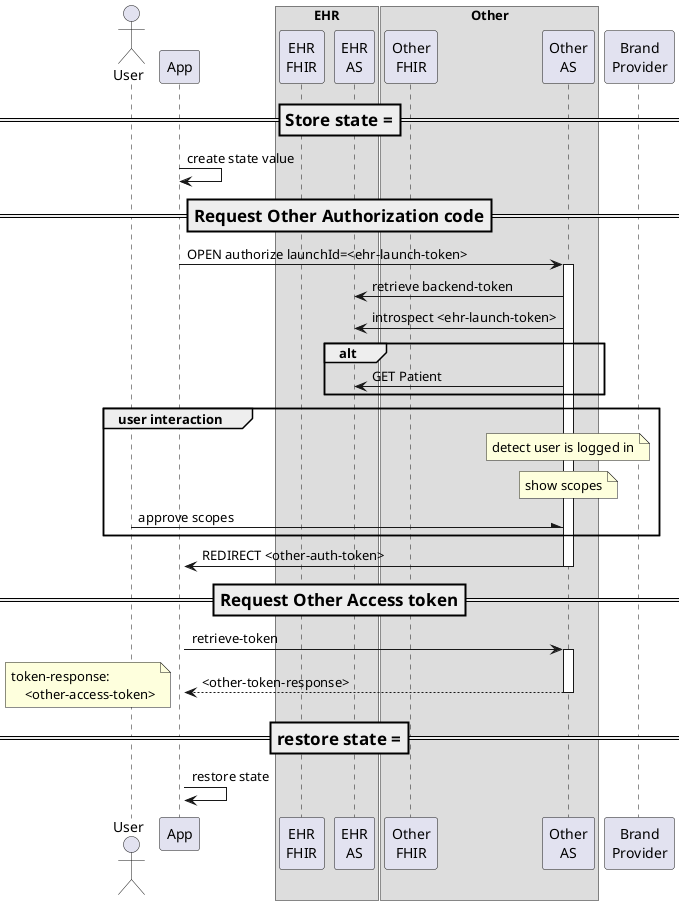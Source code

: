 @startuml

actor User
participant "App" as App
box EHR
    participant  "EHR\nFHIR" as EhrFHIR
    participant  "EHR\nAS" as EhrAS
end box
box Other
    participant  "Other\nFHIR" as OtherFHIR
    participant  "Other\nAS" as OtherAS
end box
participant  "Brand\nProvider" as BrandProvider

=== Store state ===

App -> App: create state value 

=== Request Other Authorization code ==

OtherAS <- App --: OPEN authorize launchId=<ehr-launch-token>
    activate OtherAS
    
    OtherAS -> EhrAS: retrieve backend-token
    OtherAS -> EhrAS: introspect <ehr-launch-token>
    
    alt 
        OtherAS -> EhrAS: GET Patient
    end

    group user interaction
        note over OtherAS: detect user is logged in
        note over OtherAS: show scopes
        User -\ OtherAS: approve scopes
    end
App <- OtherAS --: REDIRECT <other-auth-token>
activate App

=== Request Other Access token ==

App -> OtherAS ++: retrieve-token
App <-- OtherAS --: <other-token-response>
note left
    token-response:
        <other-access-token>
end note

=== restore state ===

App -> App: restore state


@enduml